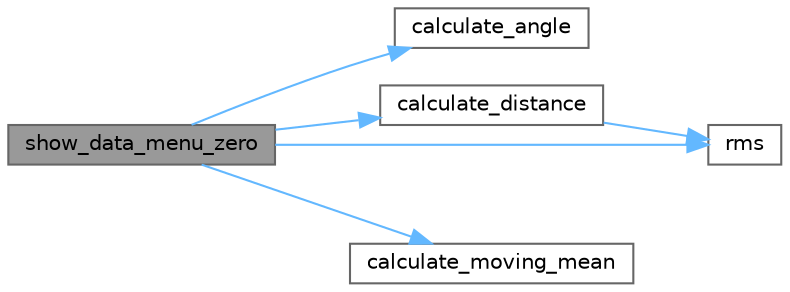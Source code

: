 digraph "show_data_menu_zero"
{
 // LATEX_PDF_SIZE
  bgcolor="transparent";
  edge [fontname=Helvetica,fontsize=10,labelfontname=Helvetica,labelfontsize=10];
  node [fontname=Helvetica,fontsize=10,shape=box,height=0.2,width=0.4];
  rankdir="LR";
  Node1 [id="Node000001",label="show_data_menu_zero",height=0.2,width=0.4,color="gray40", fillcolor="grey60", style="filled", fontcolor="black",tooltip=" "];
  Node1 -> Node2 [id="edge1_Node000001_Node000002",color="steelblue1",style="solid",tooltip=" "];
  Node2 [id="Node000002",label="calculate_angle",height=0.2,width=0.4,color="grey40", fillcolor="white", style="filled",URL="$calc_8c.html#a57beaef35a66b6721474cbe2de82daff",tooltip="Calculate the angle between two distances."];
  Node1 -> Node3 [id="edge2_Node000001_Node000003",color="steelblue1",style="solid",tooltip=" "];
  Node3 [id="Node000003",label="calculate_distance",height=0.2,width=0.4,color="grey40", fillcolor="white", style="filled",URL="$calc_8c.html#af854d26b7a2a599d5211415350ee9c06",tooltip="Calculate the distance from the RMS value."];
  Node3 -> Node4 [id="edge3_Node000003_Node000004",color="steelblue1",style="solid",tooltip=" "];
  Node4 [id="Node000004",label="rms",height=0.2,width=0.4,color="grey40", fillcolor="white", style="filled",URL="$calc_8c.html#a286882c517d505c86b4bf35aa09ce32f",tooltip="Calculate the RMS values for left and right channels."];
  Node1 -> Node5 [id="edge4_Node000001_Node000005",color="steelblue1",style="solid",tooltip=" "];
  Node5 [id="Node000005",label="calculate_moving_mean",height=0.2,width=0.4,color="grey40", fillcolor="white", style="filled",URL="$calc_8c.html#acb33f773a4fb15515f56d22342077deb",tooltip="Calculate the moving mean of a given channel."];
  Node1 -> Node4 [id="edge5_Node000001_Node000004",color="steelblue1",style="solid",tooltip=" "];
}
